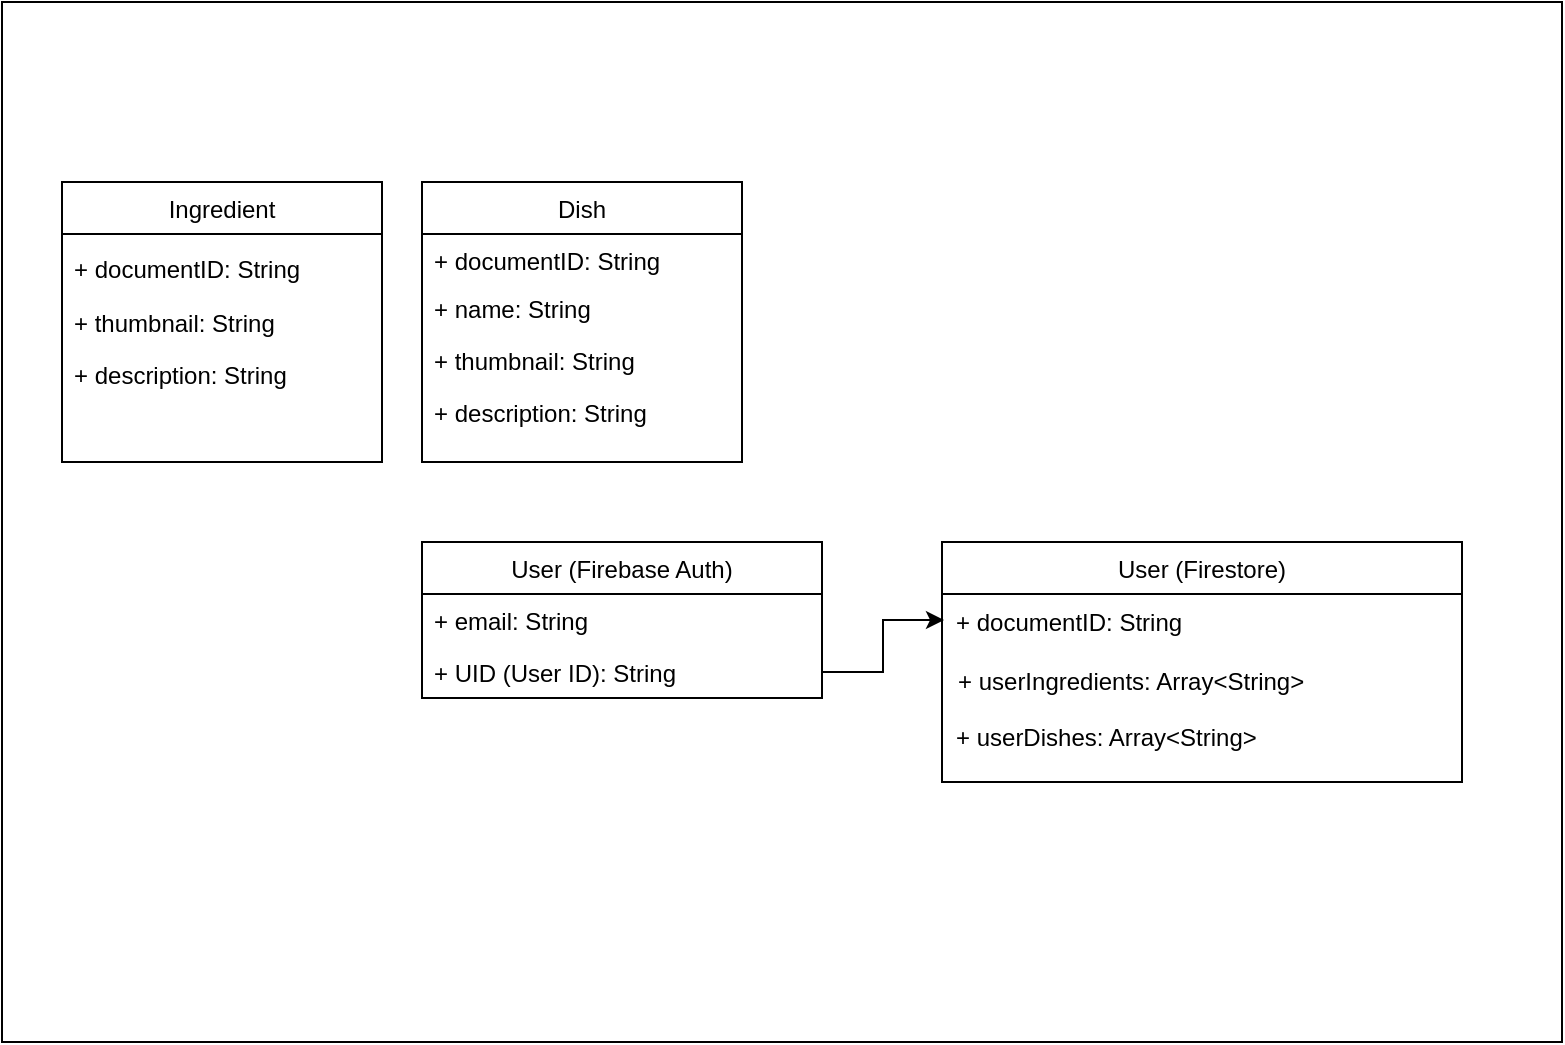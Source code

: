 <mxfile version="12.9.0" type="device"><diagram id="C5RBs43oDa-KdzZeNtuy" name="Page-1"><mxGraphModel dx="1422" dy="1902" grid="1" gridSize="10" guides="1" tooltips="1" connect="1" arrows="1" fold="1" page="1" pageScale="1" pageWidth="827" pageHeight="1169" math="0" shadow="0"><root><mxCell id="WIyWlLk6GJQsqaUBKTNV-0"/><mxCell id="WIyWlLk6GJQsqaUBKTNV-1" parent="WIyWlLk6GJQsqaUBKTNV-0"/><mxCell id="C8wMbDAxrWM46ScYRGAk-57" value="" style="rounded=0;whiteSpace=wrap;html=1;" parent="WIyWlLk6GJQsqaUBKTNV-1" vertex="1"><mxGeometry x="10" y="-60" width="780" height="520" as="geometry"/></mxCell><mxCell id="C8wMbDAxrWM46ScYRGAk-19" value="+ userIngredients: Array&lt;String&gt;" style="text;strokeColor=none;fillColor=none;align=left;verticalAlign=top;spacingLeft=4;spacingRight=4;overflow=hidden;rotatable=0;points=[[0,0.5],[1,0.5]];portConstraint=eastwest;" parent="WIyWlLk6GJQsqaUBKTNV-1" vertex="1"><mxGeometry x="482" y="266" width="259" height="28" as="geometry"/></mxCell><mxCell id="C8wMbDAxrWM46ScYRGAk-47" value="+ userDishes: Array&lt;String&gt;" style="text;strokeColor=none;fillColor=none;align=left;verticalAlign=top;spacingLeft=4;spacingRight=4;overflow=hidden;rotatable=0;points=[[0,0.5],[1,0.5]];portConstraint=eastwest;" parent="WIyWlLk6GJQsqaUBKTNV-1" vertex="1"><mxGeometry x="481" y="294" width="259" height="28" as="geometry"/></mxCell><mxCell id="C8wMbDAxrWM46ScYRGAk-8" value="+ thumbnail: String" style="text;align=left;verticalAlign=top;spacingLeft=4;spacingRight=4;overflow=hidden;rotatable=0;points=[[0,0.5],[1,0.5]];portConstraint=eastwest;rounded=0;shadow=0;html=0;" parent="WIyWlLk6GJQsqaUBKTNV-1" vertex="1"><mxGeometry x="40" y="87" width="160" height="26" as="geometry"/></mxCell><mxCell id="C8wMbDAxrWM46ScYRGAk-49" value="+ documentID: String" style="text;align=left;verticalAlign=top;spacingLeft=4;spacingRight=4;overflow=hidden;rotatable=0;points=[[0,0.5],[1,0.5]];portConstraint=eastwest;" parent="WIyWlLk6GJQsqaUBKTNV-1" vertex="1"><mxGeometry x="40" y="60" width="160" height="26" as="geometry"/></mxCell><mxCell id="C8wMbDAxrWM46ScYRGAk-50" value="+ description: String" style="text;align=left;verticalAlign=top;spacingLeft=4;spacingRight=4;overflow=hidden;rotatable=0;points=[[0,0.5],[1,0.5]];portConstraint=eastwest;rounded=0;shadow=0;html=0;" parent="WIyWlLk6GJQsqaUBKTNV-1" vertex="1"><mxGeometry x="40" y="113" width="160" height="30" as="geometry"/></mxCell><mxCell id="C8wMbDAxrWM46ScYRGAk-35" value="+ name: String" style="text;align=left;verticalAlign=top;spacingLeft=4;spacingRight=4;overflow=hidden;rotatable=0;points=[[0,0.5],[1,0.5]];portConstraint=eastwest;" parent="WIyWlLk6GJQsqaUBKTNV-1" vertex="1"><mxGeometry x="220" y="80" width="160" height="26" as="geometry"/></mxCell><mxCell id="C8wMbDAxrWM46ScYRGAk-36" value="+ thumbnail: String" style="text;align=left;verticalAlign=top;spacingLeft=4;spacingRight=4;overflow=hidden;rotatable=0;points=[[0,0.5],[1,0.5]];portConstraint=eastwest;rounded=0;shadow=0;html=0;" parent="WIyWlLk6GJQsqaUBKTNV-1" vertex="1"><mxGeometry x="220" y="106" width="160" height="26" as="geometry"/></mxCell><mxCell id="C8wMbDAxrWM46ScYRGAk-37" value="+ description: String" style="text;align=left;verticalAlign=top;spacingLeft=4;spacingRight=4;overflow=hidden;rotatable=0;points=[[0,0.5],[1,0.5]];portConstraint=eastwest;rounded=0;shadow=0;html=0;" parent="WIyWlLk6GJQsqaUBKTNV-1" vertex="1"><mxGeometry x="220" y="132" width="160" height="26" as="geometry"/></mxCell><mxCell id="C8wMbDAxrWM46ScYRGAk-18" value="+ documentID: String" style="text;strokeColor=none;fillColor=none;align=left;verticalAlign=top;spacingLeft=4;spacingRight=4;overflow=hidden;rotatable=0;points=[[0,0.5],[1,0.5]];portConstraint=eastwest;" parent="WIyWlLk6GJQsqaUBKTNV-1" vertex="1"><mxGeometry x="481" y="236.5" width="260" height="25" as="geometry"/></mxCell><mxCell id="C8wMbDAxrWM46ScYRGAk-56" style="edgeStyle=orthogonalEdgeStyle;rounded=0;orthogonalLoop=1;jettySize=auto;html=1;entryX=0;entryY=0.5;entryDx=0;entryDy=0;" parent="WIyWlLk6GJQsqaUBKTNV-1" source="C8wMbDAxrWM46ScYRGAk-23" target="C8wMbDAxrWM46ScYRGAk-18" edge="1"><mxGeometry relative="1" as="geometry"/></mxCell><mxCell id="C8wMbDAxrWM46ScYRGAk-6" value="Ingredient" style="swimlane;fontStyle=0;align=center;verticalAlign=top;childLayout=stackLayout;horizontal=1;startSize=26;horizontalStack=0;resizeParent=1;resizeLast=0;collapsible=1;marginBottom=0;rounded=0;shadow=0;strokeWidth=1;" parent="WIyWlLk6GJQsqaUBKTNV-1" vertex="1"><mxGeometry x="40" y="30" width="160" height="140" as="geometry"><mxRectangle x="500" y="480" width="160" height="26" as="alternateBounds"/></mxGeometry></mxCell><mxCell id="C8wMbDAxrWM46ScYRGAk-34" value="Dish" style="swimlane;fontStyle=0;align=center;verticalAlign=top;childLayout=stackLayout;horizontal=1;startSize=26;horizontalStack=0;resizeParent=1;resizeLast=0;collapsible=1;marginBottom=0;rounded=0;shadow=0;strokeWidth=1;" parent="WIyWlLk6GJQsqaUBKTNV-1" vertex="1"><mxGeometry x="220" y="30" width="160" height="140" as="geometry"><mxRectangle x="500" y="480" width="160" height="26" as="alternateBounds"/></mxGeometry></mxCell><mxCell id="C8wMbDAxrWM46ScYRGAk-48" value="+ documentID: String" style="text;align=left;verticalAlign=top;spacingLeft=4;spacingRight=4;overflow=hidden;rotatable=0;points=[[0,0.5],[1,0.5]];portConstraint=eastwest;rounded=0;shadow=0;html=0;" parent="C8wMbDAxrWM46ScYRGAk-34" vertex="1"><mxGeometry y="26" width="160" height="26" as="geometry"/></mxCell><mxCell id="C8wMbDAxrWM46ScYRGAk-21" value="User (Firebase Auth)" style="swimlane;fontStyle=0;childLayout=stackLayout;horizontal=1;startSize=26;fillColor=none;horizontalStack=0;resizeParent=1;resizeParentMax=0;resizeLast=0;collapsible=1;marginBottom=0;" parent="WIyWlLk6GJQsqaUBKTNV-1" vertex="1"><mxGeometry x="220" y="210" width="200" height="78" as="geometry"/></mxCell><mxCell id="C8wMbDAxrWM46ScYRGAk-22" value="+ email: String" style="text;strokeColor=none;fillColor=none;align=left;verticalAlign=top;spacingLeft=4;spacingRight=4;overflow=hidden;rotatable=0;points=[[0,0.5],[1,0.5]];portConstraint=eastwest;" parent="C8wMbDAxrWM46ScYRGAk-21" vertex="1"><mxGeometry y="26" width="200" height="26" as="geometry"/></mxCell><mxCell id="C8wMbDAxrWM46ScYRGAk-23" value="+ UID (User ID): String" style="text;strokeColor=none;fillColor=none;align=left;verticalAlign=top;spacingLeft=4;spacingRight=4;overflow=hidden;rotatable=0;points=[[0,0.5],[1,0.5]];portConstraint=eastwest;" parent="C8wMbDAxrWM46ScYRGAk-21" vertex="1"><mxGeometry y="52" width="200" height="26" as="geometry"/></mxCell><mxCell id="C8wMbDAxrWM46ScYRGAk-17" value="User (Firestore)" style="swimlane;fontStyle=0;childLayout=stackLayout;horizontal=1;startSize=26;fillColor=none;horizontalStack=0;resizeParent=1;resizeParentMax=0;resizeLast=0;collapsible=1;marginBottom=0;" parent="WIyWlLk6GJQsqaUBKTNV-1" vertex="1"><mxGeometry x="480" y="210" width="260" height="120" as="geometry"/></mxCell></root></mxGraphModel></diagram></mxfile>